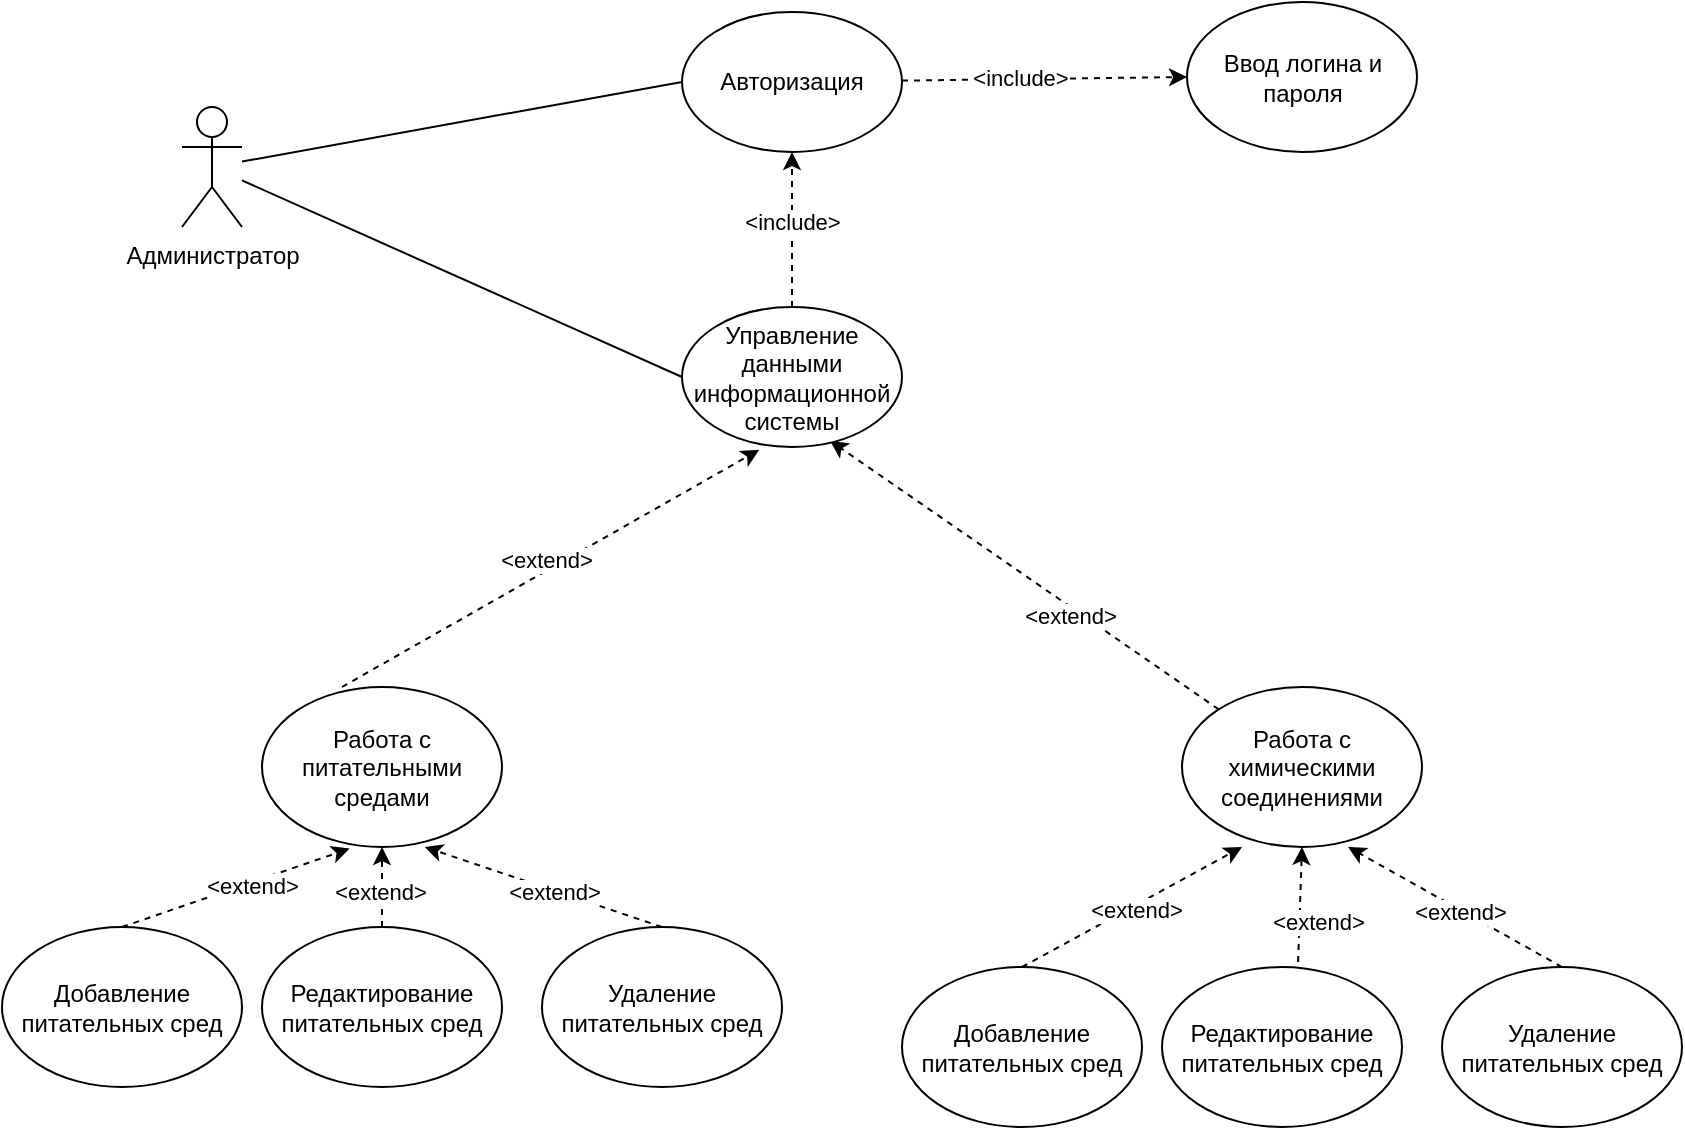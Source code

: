 <mxfile version="22.1.11" type="github">
  <diagram name="Page-1" id="YMp2Cpx6Ega4YhYok-rs">
    <mxGraphModel dx="1647" dy="811" grid="0" gridSize="10" guides="1" tooltips="1" connect="1" arrows="1" fold="1" page="1" pageScale="1" pageWidth="850" pageHeight="1100" math="0" shadow="0">
      <root>
        <mxCell id="0" />
        <mxCell id="1" parent="0" />
        <mxCell id="ixj-20WVYmjBP9zlAiT2-1" value="&lt;div&gt;Администратор&lt;/div&gt;" style="shape=umlActor;verticalLabelPosition=bottom;verticalAlign=top;html=1;outlineConnect=0;" parent="1" vertex="1">
          <mxGeometry x="100" y="132.5" width="30" height="60" as="geometry" />
        </mxCell>
        <mxCell id="ixj-20WVYmjBP9zlAiT2-2" value="" style="endArrow=none;html=1;rounded=0;entryX=0;entryY=0.5;entryDx=0;entryDy=0;" parent="1" source="ixj-20WVYmjBP9zlAiT2-1" target="ixj-20WVYmjBP9zlAiT2-3" edge="1">
          <mxGeometry width="50" height="50" relative="1" as="geometry">
            <mxPoint x="260" y="232.5" as="sourcePoint" />
            <mxPoint x="340" y="122.5" as="targetPoint" />
          </mxGeometry>
        </mxCell>
        <mxCell id="ixj-20WVYmjBP9zlAiT2-3" value="Авторизация" style="ellipse;whiteSpace=wrap;html=1;" parent="1" vertex="1">
          <mxGeometry x="350" y="85" width="110" height="70" as="geometry" />
        </mxCell>
        <mxCell id="ixj-20WVYmjBP9zlAiT2-4" style="rounded=0;orthogonalLoop=1;jettySize=auto;html=1;dashed=1;entryX=0.673;entryY=0.955;entryDx=0;entryDy=0;entryPerimeter=0;" parent="1" source="ixj-20WVYmjBP9zlAiT2-11" target="ixj-20WVYmjBP9zlAiT2-6" edge="1">
          <mxGeometry relative="1" as="geometry">
            <mxPoint x="435" y="232.5" as="sourcePoint" />
            <mxPoint x="320.0" y="267.5" as="targetPoint" />
          </mxGeometry>
        </mxCell>
        <mxCell id="ixj-20WVYmjBP9zlAiT2-5" value="&lt;div&gt;&amp;lt;extend&amp;gt;&lt;/div&gt;" style="edgeLabel;html=1;align=center;verticalAlign=middle;resizable=0;points=[];" parent="ixj-20WVYmjBP9zlAiT2-4" vertex="1" connectable="0">
          <mxGeometry x="-0.153" y="1" relative="1" as="geometry">
            <mxPoint x="8" y="9" as="offset" />
          </mxGeometry>
        </mxCell>
        <mxCell id="ixj-20WVYmjBP9zlAiT2-6" value="&lt;div&gt;Управление данными информационной системы&lt;/div&gt;" style="ellipse;whiteSpace=wrap;html=1;" parent="1" vertex="1">
          <mxGeometry x="350" y="232.5" width="110" height="70" as="geometry" />
        </mxCell>
        <mxCell id="ixj-20WVYmjBP9zlAiT2-7" value="" style="endArrow=none;html=1;rounded=0;entryX=0;entryY=0.5;entryDx=0;entryDy=0;" parent="1" source="ixj-20WVYmjBP9zlAiT2-1" target="ixj-20WVYmjBP9zlAiT2-6" edge="1">
          <mxGeometry width="50" height="50" relative="1" as="geometry">
            <mxPoint x="260" y="232.5" as="sourcePoint" />
            <mxPoint x="310" y="182.5" as="targetPoint" />
          </mxGeometry>
        </mxCell>
        <mxCell id="ixj-20WVYmjBP9zlAiT2-8" value="&lt;div&gt;Ввод логина и пароля&lt;/div&gt;" style="ellipse;whiteSpace=wrap;html=1;" parent="1" vertex="1">
          <mxGeometry x="602.5" y="80" width="115" height="75" as="geometry" />
        </mxCell>
        <mxCell id="ixj-20WVYmjBP9zlAiT2-9" value="" style="endArrow=classic;html=1;rounded=0;entryX=0;entryY=0.5;entryDx=0;entryDy=0;dashed=1;" parent="1" source="ixj-20WVYmjBP9zlAiT2-3" target="ixj-20WVYmjBP9zlAiT2-8" edge="1">
          <mxGeometry width="50" height="50" relative="1" as="geometry">
            <mxPoint x="260" y="232.5" as="sourcePoint" />
            <mxPoint x="310" y="182.5" as="targetPoint" />
          </mxGeometry>
        </mxCell>
        <mxCell id="ixj-20WVYmjBP9zlAiT2-10" value="&lt;div&gt;&amp;lt;include&amp;gt;&lt;/div&gt;" style="edgeLabel;html=1;align=center;verticalAlign=middle;resizable=0;points=[];" parent="ixj-20WVYmjBP9zlAiT2-9" vertex="1" connectable="0">
          <mxGeometry x="-0.179" y="1" relative="1" as="geometry">
            <mxPoint as="offset" />
          </mxGeometry>
        </mxCell>
        <mxCell id="ixj-20WVYmjBP9zlAiT2-11" value="Работа с химическими соединениями" style="ellipse;whiteSpace=wrap;html=1;" parent="1" vertex="1">
          <mxGeometry x="600" y="422.5" width="120" height="80" as="geometry" />
        </mxCell>
        <mxCell id="ixj-20WVYmjBP9zlAiT2-12" value="&lt;div&gt;Работа с питательными средами&lt;/div&gt;" style="ellipse;whiteSpace=wrap;html=1;" parent="1" vertex="1">
          <mxGeometry x="140" y="422.5" width="120" height="80" as="geometry" />
        </mxCell>
        <mxCell id="ixj-20WVYmjBP9zlAiT2-13" value="" style="endArrow=classic;html=1;rounded=0;exitX=0.351;exitY=1.02;exitDx=0;exitDy=0;exitPerimeter=0;dashed=1;entryX=0.351;entryY=1.02;entryDx=0;entryDy=0;entryPerimeter=0;" parent="1" target="ixj-20WVYmjBP9zlAiT2-6" edge="1">
          <mxGeometry width="50" height="50" relative="1" as="geometry">
            <mxPoint x="180" y="422.5" as="sourcePoint" />
            <mxPoint x="260" y="232.5" as="targetPoint" />
          </mxGeometry>
        </mxCell>
        <mxCell id="ixj-20WVYmjBP9zlAiT2-14" value="&amp;lt;extend&amp;gt;" style="edgeLabel;html=1;align=center;verticalAlign=middle;resizable=0;points=[];" parent="ixj-20WVYmjBP9zlAiT2-13" vertex="1" connectable="0">
          <mxGeometry x="-0.017" y="1" relative="1" as="geometry">
            <mxPoint y="-5" as="offset" />
          </mxGeometry>
        </mxCell>
        <mxCell id="ixj-20WVYmjBP9zlAiT2-15" value="&lt;div&gt;Добавление питательных сред&lt;/div&gt;" style="ellipse;whiteSpace=wrap;html=1;" parent="1" vertex="1">
          <mxGeometry x="10" y="542.5" width="120" height="80" as="geometry" />
        </mxCell>
        <mxCell id="ixj-20WVYmjBP9zlAiT2-16" value="&lt;div&gt;Редактирование питательных сред&lt;/div&gt;" style="ellipse;whiteSpace=wrap;html=1;" parent="1" vertex="1">
          <mxGeometry x="140" y="542.5" width="120" height="80" as="geometry" />
        </mxCell>
        <mxCell id="ixj-20WVYmjBP9zlAiT2-17" value="&lt;div&gt;Удаление питательных сред&lt;/div&gt;" style="ellipse;whiteSpace=wrap;html=1;" parent="1" vertex="1">
          <mxGeometry x="280" y="542.5" width="120" height="80" as="geometry" />
        </mxCell>
        <mxCell id="ixj-20WVYmjBP9zlAiT2-18" value="" style="endArrow=classic;html=1;rounded=0;exitX=0.5;exitY=0;exitDx=0;exitDy=0;entryX=0.365;entryY=1.01;entryDx=0;entryDy=0;entryPerimeter=0;dashed=1;" parent="1" source="ixj-20WVYmjBP9zlAiT2-15" target="ixj-20WVYmjBP9zlAiT2-12" edge="1">
          <mxGeometry width="50" height="50" relative="1" as="geometry">
            <mxPoint x="300" y="412.5" as="sourcePoint" />
            <mxPoint x="250" y="462.5" as="targetPoint" />
          </mxGeometry>
        </mxCell>
        <mxCell id="ixj-20WVYmjBP9zlAiT2-19" value="&lt;div&gt;&amp;lt;extend&amp;gt;&lt;/div&gt;" style="edgeLabel;html=1;align=center;verticalAlign=middle;resizable=0;points=[];" parent="ixj-20WVYmjBP9zlAiT2-18" vertex="1" connectable="0">
          <mxGeometry x="0.142" y="-2" relative="1" as="geometry">
            <mxPoint x="-1" as="offset" />
          </mxGeometry>
        </mxCell>
        <mxCell id="ixj-20WVYmjBP9zlAiT2-20" value="" style="endArrow=classic;html=1;rounded=0;exitX=0.5;exitY=0;exitDx=0;exitDy=0;entryX=0.5;entryY=1;entryDx=0;entryDy=0;dashed=1;" parent="1" source="ixj-20WVYmjBP9zlAiT2-16" target="ixj-20WVYmjBP9zlAiT2-12" edge="1">
          <mxGeometry width="50" height="50" relative="1" as="geometry">
            <mxPoint x="300" y="412.5" as="sourcePoint" />
            <mxPoint x="250" y="462.5" as="targetPoint" />
          </mxGeometry>
        </mxCell>
        <mxCell id="ixj-20WVYmjBP9zlAiT2-21" value="&amp;lt;extend&amp;gt;" style="edgeLabel;html=1;align=center;verticalAlign=middle;resizable=0;points=[];" parent="ixj-20WVYmjBP9zlAiT2-20" vertex="1" connectable="0">
          <mxGeometry x="-0.125" y="1" relative="1" as="geometry">
            <mxPoint as="offset" />
          </mxGeometry>
        </mxCell>
        <mxCell id="ixj-20WVYmjBP9zlAiT2-22" value="" style="endArrow=classic;html=1;rounded=0;exitX=0.5;exitY=0;exitDx=0;exitDy=0;entryX=0.678;entryY=1;entryDx=0;entryDy=0;entryPerimeter=0;dashed=1;" parent="1" source="ixj-20WVYmjBP9zlAiT2-17" target="ixj-20WVYmjBP9zlAiT2-12" edge="1">
          <mxGeometry width="50" height="50" relative="1" as="geometry">
            <mxPoint x="300" y="412.5" as="sourcePoint" />
            <mxPoint x="250" y="462.5" as="targetPoint" />
          </mxGeometry>
        </mxCell>
        <mxCell id="ixj-20WVYmjBP9zlAiT2-23" value="&amp;lt;extend&amp;gt;" style="edgeLabel;html=1;align=center;verticalAlign=middle;resizable=0;points=[];" parent="ixj-20WVYmjBP9zlAiT2-22" vertex="1" connectable="0">
          <mxGeometry x="-0.091" y="1" relative="1" as="geometry">
            <mxPoint as="offset" />
          </mxGeometry>
        </mxCell>
        <mxCell id="ixj-20WVYmjBP9zlAiT2-24" value="&lt;div&gt;Добавление питательных сред&lt;/div&gt;" style="ellipse;whiteSpace=wrap;html=1;" parent="1" vertex="1">
          <mxGeometry x="460" y="562.5" width="120" height="80" as="geometry" />
        </mxCell>
        <mxCell id="ixj-20WVYmjBP9zlAiT2-25" value="&lt;div&gt;Редактирование питательных сред&lt;/div&gt;" style="ellipse;whiteSpace=wrap;html=1;" parent="1" vertex="1">
          <mxGeometry x="590" y="562.5" width="120" height="80" as="geometry" />
        </mxCell>
        <mxCell id="ixj-20WVYmjBP9zlAiT2-26" value="&lt;div&gt;Удаление питательных сред&lt;/div&gt;" style="ellipse;whiteSpace=wrap;html=1;" parent="1" vertex="1">
          <mxGeometry x="730" y="562.5" width="120" height="80" as="geometry" />
        </mxCell>
        <mxCell id="ixj-20WVYmjBP9zlAiT2-27" value="" style="endArrow=classic;html=1;rounded=0;exitX=0.5;exitY=0;exitDx=0;exitDy=0;entryX=0.25;entryY=1;entryDx=0;entryDy=0;entryPerimeter=0;dashed=1;" parent="1" source="ixj-20WVYmjBP9zlAiT2-24" target="ixj-20WVYmjBP9zlAiT2-11" edge="1">
          <mxGeometry width="50" height="50" relative="1" as="geometry">
            <mxPoint x="750" y="432.5" as="sourcePoint" />
            <mxPoint x="634" y="523.5" as="targetPoint" />
          </mxGeometry>
        </mxCell>
        <mxCell id="ixj-20WVYmjBP9zlAiT2-28" value="&amp;lt;extend&amp;gt;" style="edgeLabel;html=1;align=center;verticalAlign=middle;resizable=0;points=[];" parent="ixj-20WVYmjBP9zlAiT2-27" vertex="1" connectable="0">
          <mxGeometry x="0.015" y="-2" relative="1" as="geometry">
            <mxPoint as="offset" />
          </mxGeometry>
        </mxCell>
        <mxCell id="ixj-20WVYmjBP9zlAiT2-29" value="" style="endArrow=classic;html=1;rounded=0;exitX=0.567;exitY=-0.031;exitDx=0;exitDy=0;entryX=0.5;entryY=1;entryDx=0;entryDy=0;exitPerimeter=0;dashed=1;" parent="1" source="ixj-20WVYmjBP9zlAiT2-25" target="ixj-20WVYmjBP9zlAiT2-11" edge="1">
          <mxGeometry width="50" height="50" relative="1" as="geometry">
            <mxPoint x="750" y="432.5" as="sourcePoint" />
            <mxPoint x="650" y="522.5" as="targetPoint" />
          </mxGeometry>
        </mxCell>
        <mxCell id="ixj-20WVYmjBP9zlAiT2-30" value="&amp;lt;extend&amp;gt;" style="edgeLabel;html=1;align=center;verticalAlign=middle;resizable=0;points=[];" parent="ixj-20WVYmjBP9zlAiT2-29" vertex="1" connectable="0">
          <mxGeometry x="-0.125" y="-4" relative="1" as="geometry">
            <mxPoint x="5" y="5" as="offset" />
          </mxGeometry>
        </mxCell>
        <mxCell id="ixj-20WVYmjBP9zlAiT2-31" value="" style="endArrow=classic;html=1;rounded=0;exitX=0.5;exitY=0;exitDx=0;exitDy=0;entryX=0.692;entryY=1;entryDx=0;entryDy=0;entryPerimeter=0;dashed=1;" parent="1" source="ixj-20WVYmjBP9zlAiT2-26" target="ixj-20WVYmjBP9zlAiT2-11" edge="1">
          <mxGeometry width="50" height="50" relative="1" as="geometry">
            <mxPoint x="750" y="432.5" as="sourcePoint" />
            <mxPoint x="671" y="522.5" as="targetPoint" />
          </mxGeometry>
        </mxCell>
        <mxCell id="ixj-20WVYmjBP9zlAiT2-32" value="&amp;lt;extend&amp;gt;" style="edgeLabel;html=1;align=center;verticalAlign=middle;resizable=0;points=[];" parent="ixj-20WVYmjBP9zlAiT2-31" vertex="1" connectable="0">
          <mxGeometry x="-0.046" y="1" relative="1" as="geometry">
            <mxPoint as="offset" />
          </mxGeometry>
        </mxCell>
        <mxCell id="n-NM6baivr7rTQYRaMjh-1" value="" style="endArrow=classic;html=1;rounded=0;exitX=0.5;exitY=0;exitDx=0;exitDy=0;entryX=0.5;entryY=1;entryDx=0;entryDy=0;dashed=1;" edge="1" parent="1" source="ixj-20WVYmjBP9zlAiT2-6" target="ixj-20WVYmjBP9zlAiT2-3">
          <mxGeometry width="50" height="50" relative="1" as="geometry">
            <mxPoint x="480" y="170" as="sourcePoint" />
            <mxPoint x="530" y="120" as="targetPoint" />
          </mxGeometry>
        </mxCell>
        <mxCell id="n-NM6baivr7rTQYRaMjh-2" value="&amp;lt;include&amp;gt;" style="edgeLabel;html=1;align=center;verticalAlign=middle;resizable=0;points=[];" vertex="1" connectable="0" parent="n-NM6baivr7rTQYRaMjh-1">
          <mxGeometry x="0.112" relative="1" as="geometry">
            <mxPoint as="offset" />
          </mxGeometry>
        </mxCell>
      </root>
    </mxGraphModel>
  </diagram>
</mxfile>
